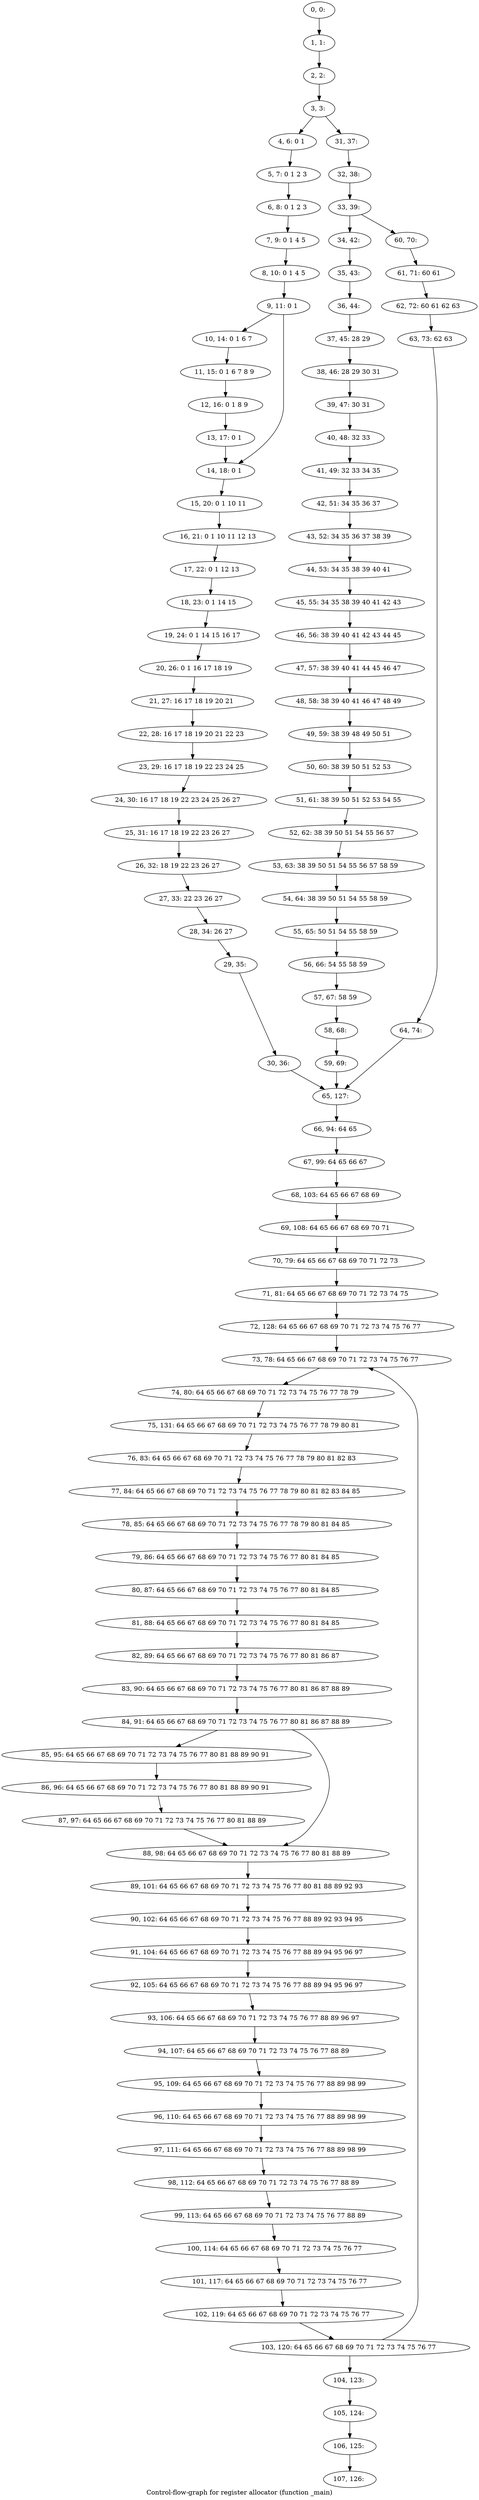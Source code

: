 digraph G {
graph [label="Control-flow-graph for register allocator (function _main)"]
0[label="0, 0: "];
1[label="1, 1: "];
2[label="2, 2: "];
3[label="3, 3: "];
4[label="4, 6: 0 1 "];
5[label="5, 7: 0 1 2 3 "];
6[label="6, 8: 0 1 2 3 "];
7[label="7, 9: 0 1 4 5 "];
8[label="8, 10: 0 1 4 5 "];
9[label="9, 11: 0 1 "];
10[label="10, 14: 0 1 6 7 "];
11[label="11, 15: 0 1 6 7 8 9 "];
12[label="12, 16: 0 1 8 9 "];
13[label="13, 17: 0 1 "];
14[label="14, 18: 0 1 "];
15[label="15, 20: 0 1 10 11 "];
16[label="16, 21: 0 1 10 11 12 13 "];
17[label="17, 22: 0 1 12 13 "];
18[label="18, 23: 0 1 14 15 "];
19[label="19, 24: 0 1 14 15 16 17 "];
20[label="20, 26: 0 1 16 17 18 19 "];
21[label="21, 27: 16 17 18 19 20 21 "];
22[label="22, 28: 16 17 18 19 20 21 22 23 "];
23[label="23, 29: 16 17 18 19 22 23 24 25 "];
24[label="24, 30: 16 17 18 19 22 23 24 25 26 27 "];
25[label="25, 31: 16 17 18 19 22 23 26 27 "];
26[label="26, 32: 18 19 22 23 26 27 "];
27[label="27, 33: 22 23 26 27 "];
28[label="28, 34: 26 27 "];
29[label="29, 35: "];
30[label="30, 36: "];
31[label="31, 37: "];
32[label="32, 38: "];
33[label="33, 39: "];
34[label="34, 42: "];
35[label="35, 43: "];
36[label="36, 44: "];
37[label="37, 45: 28 29 "];
38[label="38, 46: 28 29 30 31 "];
39[label="39, 47: 30 31 "];
40[label="40, 48: 32 33 "];
41[label="41, 49: 32 33 34 35 "];
42[label="42, 51: 34 35 36 37 "];
43[label="43, 52: 34 35 36 37 38 39 "];
44[label="44, 53: 34 35 38 39 40 41 "];
45[label="45, 55: 34 35 38 39 40 41 42 43 "];
46[label="46, 56: 38 39 40 41 42 43 44 45 "];
47[label="47, 57: 38 39 40 41 44 45 46 47 "];
48[label="48, 58: 38 39 40 41 46 47 48 49 "];
49[label="49, 59: 38 39 48 49 50 51 "];
50[label="50, 60: 38 39 50 51 52 53 "];
51[label="51, 61: 38 39 50 51 52 53 54 55 "];
52[label="52, 62: 38 39 50 51 54 55 56 57 "];
53[label="53, 63: 38 39 50 51 54 55 56 57 58 59 "];
54[label="54, 64: 38 39 50 51 54 55 58 59 "];
55[label="55, 65: 50 51 54 55 58 59 "];
56[label="56, 66: 54 55 58 59 "];
57[label="57, 67: 58 59 "];
58[label="58, 68: "];
59[label="59, 69: "];
60[label="60, 70: "];
61[label="61, 71: 60 61 "];
62[label="62, 72: 60 61 62 63 "];
63[label="63, 73: 62 63 "];
64[label="64, 74: "];
65[label="65, 127: "];
66[label="66, 94: 64 65 "];
67[label="67, 99: 64 65 66 67 "];
68[label="68, 103: 64 65 66 67 68 69 "];
69[label="69, 108: 64 65 66 67 68 69 70 71 "];
70[label="70, 79: 64 65 66 67 68 69 70 71 72 73 "];
71[label="71, 81: 64 65 66 67 68 69 70 71 72 73 74 75 "];
72[label="72, 128: 64 65 66 67 68 69 70 71 72 73 74 75 76 77 "];
73[label="73, 78: 64 65 66 67 68 69 70 71 72 73 74 75 76 77 "];
74[label="74, 80: 64 65 66 67 68 69 70 71 72 73 74 75 76 77 78 79 "];
75[label="75, 131: 64 65 66 67 68 69 70 71 72 73 74 75 76 77 78 79 80 81 "];
76[label="76, 83: 64 65 66 67 68 69 70 71 72 73 74 75 76 77 78 79 80 81 82 83 "];
77[label="77, 84: 64 65 66 67 68 69 70 71 72 73 74 75 76 77 78 79 80 81 82 83 84 85 "];
78[label="78, 85: 64 65 66 67 68 69 70 71 72 73 74 75 76 77 78 79 80 81 84 85 "];
79[label="79, 86: 64 65 66 67 68 69 70 71 72 73 74 75 76 77 80 81 84 85 "];
80[label="80, 87: 64 65 66 67 68 69 70 71 72 73 74 75 76 77 80 81 84 85 "];
81[label="81, 88: 64 65 66 67 68 69 70 71 72 73 74 75 76 77 80 81 84 85 "];
82[label="82, 89: 64 65 66 67 68 69 70 71 72 73 74 75 76 77 80 81 86 87 "];
83[label="83, 90: 64 65 66 67 68 69 70 71 72 73 74 75 76 77 80 81 86 87 88 89 "];
84[label="84, 91: 64 65 66 67 68 69 70 71 72 73 74 75 76 77 80 81 86 87 88 89 "];
85[label="85, 95: 64 65 66 67 68 69 70 71 72 73 74 75 76 77 80 81 88 89 90 91 "];
86[label="86, 96: 64 65 66 67 68 69 70 71 72 73 74 75 76 77 80 81 88 89 90 91 "];
87[label="87, 97: 64 65 66 67 68 69 70 71 72 73 74 75 76 77 80 81 88 89 "];
88[label="88, 98: 64 65 66 67 68 69 70 71 72 73 74 75 76 77 80 81 88 89 "];
89[label="89, 101: 64 65 66 67 68 69 70 71 72 73 74 75 76 77 80 81 88 89 92 93 "];
90[label="90, 102: 64 65 66 67 68 69 70 71 72 73 74 75 76 77 88 89 92 93 94 95 "];
91[label="91, 104: 64 65 66 67 68 69 70 71 72 73 74 75 76 77 88 89 94 95 96 97 "];
92[label="92, 105: 64 65 66 67 68 69 70 71 72 73 74 75 76 77 88 89 94 95 96 97 "];
93[label="93, 106: 64 65 66 67 68 69 70 71 72 73 74 75 76 77 88 89 96 97 "];
94[label="94, 107: 64 65 66 67 68 69 70 71 72 73 74 75 76 77 88 89 "];
95[label="95, 109: 64 65 66 67 68 69 70 71 72 73 74 75 76 77 88 89 98 99 "];
96[label="96, 110: 64 65 66 67 68 69 70 71 72 73 74 75 76 77 88 89 98 99 "];
97[label="97, 111: 64 65 66 67 68 69 70 71 72 73 74 75 76 77 88 89 98 99 "];
98[label="98, 112: 64 65 66 67 68 69 70 71 72 73 74 75 76 77 88 89 "];
99[label="99, 113: 64 65 66 67 68 69 70 71 72 73 74 75 76 77 88 89 "];
100[label="100, 114: 64 65 66 67 68 69 70 71 72 73 74 75 76 77 "];
101[label="101, 117: 64 65 66 67 68 69 70 71 72 73 74 75 76 77 "];
102[label="102, 119: 64 65 66 67 68 69 70 71 72 73 74 75 76 77 "];
103[label="103, 120: 64 65 66 67 68 69 70 71 72 73 74 75 76 77 "];
104[label="104, 123: "];
105[label="105, 124: "];
106[label="106, 125: "];
107[label="107, 126: "];
0->1 ;
1->2 ;
2->3 ;
3->4 ;
3->31 ;
4->5 ;
5->6 ;
6->7 ;
7->8 ;
8->9 ;
9->10 ;
9->14 ;
10->11 ;
11->12 ;
12->13 ;
13->14 ;
14->15 ;
15->16 ;
16->17 ;
17->18 ;
18->19 ;
19->20 ;
20->21 ;
21->22 ;
22->23 ;
23->24 ;
24->25 ;
25->26 ;
26->27 ;
27->28 ;
28->29 ;
29->30 ;
30->65 ;
31->32 ;
32->33 ;
33->34 ;
33->60 ;
34->35 ;
35->36 ;
36->37 ;
37->38 ;
38->39 ;
39->40 ;
40->41 ;
41->42 ;
42->43 ;
43->44 ;
44->45 ;
45->46 ;
46->47 ;
47->48 ;
48->49 ;
49->50 ;
50->51 ;
51->52 ;
52->53 ;
53->54 ;
54->55 ;
55->56 ;
56->57 ;
57->58 ;
58->59 ;
59->65 ;
60->61 ;
61->62 ;
62->63 ;
63->64 ;
64->65 ;
65->66 ;
66->67 ;
67->68 ;
68->69 ;
69->70 ;
70->71 ;
71->72 ;
72->73 ;
73->74 ;
74->75 ;
75->76 ;
76->77 ;
77->78 ;
78->79 ;
79->80 ;
80->81 ;
81->82 ;
82->83 ;
83->84 ;
84->85 ;
84->88 ;
85->86 ;
86->87 ;
87->88 ;
88->89 ;
89->90 ;
90->91 ;
91->92 ;
92->93 ;
93->94 ;
94->95 ;
95->96 ;
96->97 ;
97->98 ;
98->99 ;
99->100 ;
100->101 ;
101->102 ;
102->103 ;
103->104 ;
103->73 ;
104->105 ;
105->106 ;
106->107 ;
}
